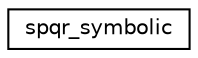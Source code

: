 digraph "Graphical Class Hierarchy"
{
 // INTERACTIVE_SVG=YES
  edge [fontname="Helvetica",fontsize="10",labelfontname="Helvetica",labelfontsize="10"];
  node [fontname="Helvetica",fontsize="10",shape=record];
  rankdir="LR";
  Node0 [label="spqr_symbolic",height=0.2,width=0.4,color="black", fillcolor="white", style="filled",URL="$structspqr__symbolic.html"];
}
